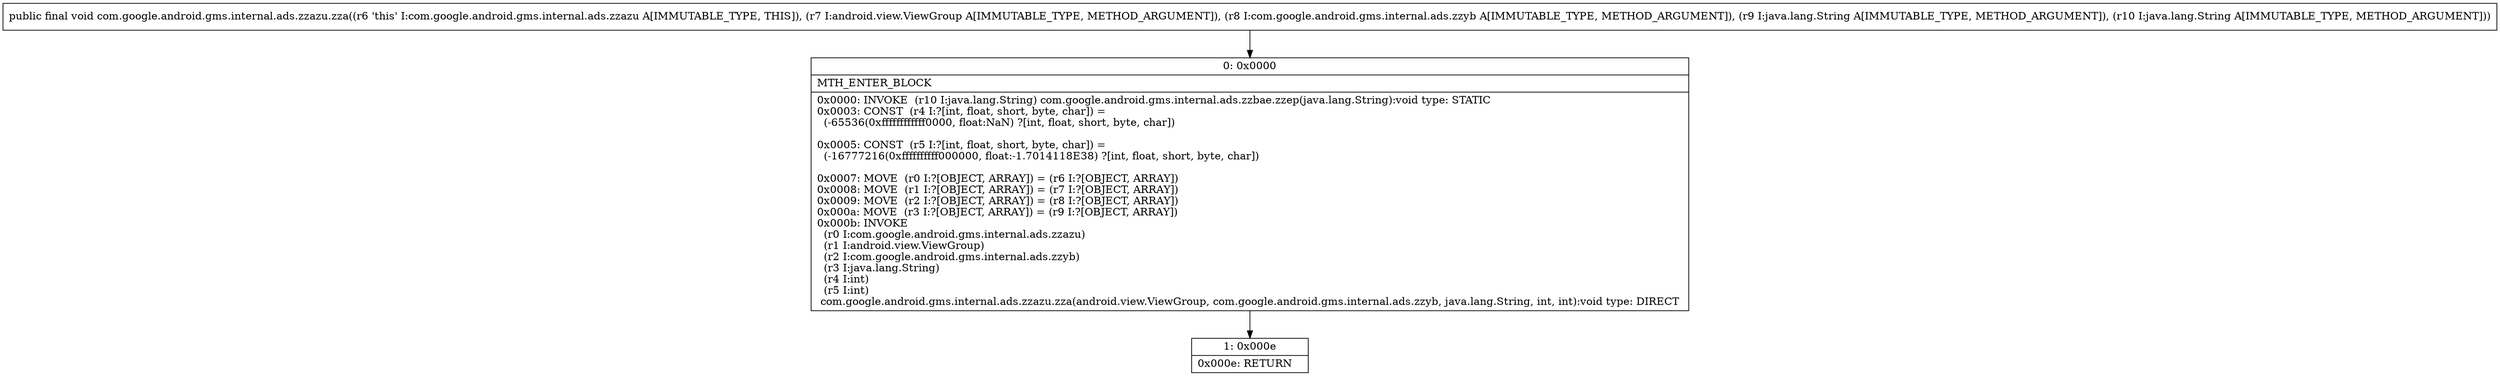 digraph "CFG forcom.google.android.gms.internal.ads.zzazu.zza(Landroid\/view\/ViewGroup;Lcom\/google\/android\/gms\/internal\/ads\/zzyb;Ljava\/lang\/String;Ljava\/lang\/String;)V" {
Node_0 [shape=record,label="{0\:\ 0x0000|MTH_ENTER_BLOCK\l|0x0000: INVOKE  (r10 I:java.lang.String) com.google.android.gms.internal.ads.zzbae.zzep(java.lang.String):void type: STATIC \l0x0003: CONST  (r4 I:?[int, float, short, byte, char]) = \l  (\-65536(0xffffffffffff0000, float:NaN) ?[int, float, short, byte, char])\l \l0x0005: CONST  (r5 I:?[int, float, short, byte, char]) = \l  (\-16777216(0xffffffffff000000, float:\-1.7014118E38) ?[int, float, short, byte, char])\l \l0x0007: MOVE  (r0 I:?[OBJECT, ARRAY]) = (r6 I:?[OBJECT, ARRAY]) \l0x0008: MOVE  (r1 I:?[OBJECT, ARRAY]) = (r7 I:?[OBJECT, ARRAY]) \l0x0009: MOVE  (r2 I:?[OBJECT, ARRAY]) = (r8 I:?[OBJECT, ARRAY]) \l0x000a: MOVE  (r3 I:?[OBJECT, ARRAY]) = (r9 I:?[OBJECT, ARRAY]) \l0x000b: INVOKE  \l  (r0 I:com.google.android.gms.internal.ads.zzazu)\l  (r1 I:android.view.ViewGroup)\l  (r2 I:com.google.android.gms.internal.ads.zzyb)\l  (r3 I:java.lang.String)\l  (r4 I:int)\l  (r5 I:int)\l com.google.android.gms.internal.ads.zzazu.zza(android.view.ViewGroup, com.google.android.gms.internal.ads.zzyb, java.lang.String, int, int):void type: DIRECT \l}"];
Node_1 [shape=record,label="{1\:\ 0x000e|0x000e: RETURN   \l}"];
MethodNode[shape=record,label="{public final void com.google.android.gms.internal.ads.zzazu.zza((r6 'this' I:com.google.android.gms.internal.ads.zzazu A[IMMUTABLE_TYPE, THIS]), (r7 I:android.view.ViewGroup A[IMMUTABLE_TYPE, METHOD_ARGUMENT]), (r8 I:com.google.android.gms.internal.ads.zzyb A[IMMUTABLE_TYPE, METHOD_ARGUMENT]), (r9 I:java.lang.String A[IMMUTABLE_TYPE, METHOD_ARGUMENT]), (r10 I:java.lang.String A[IMMUTABLE_TYPE, METHOD_ARGUMENT])) }"];
MethodNode -> Node_0;
Node_0 -> Node_1;
}

